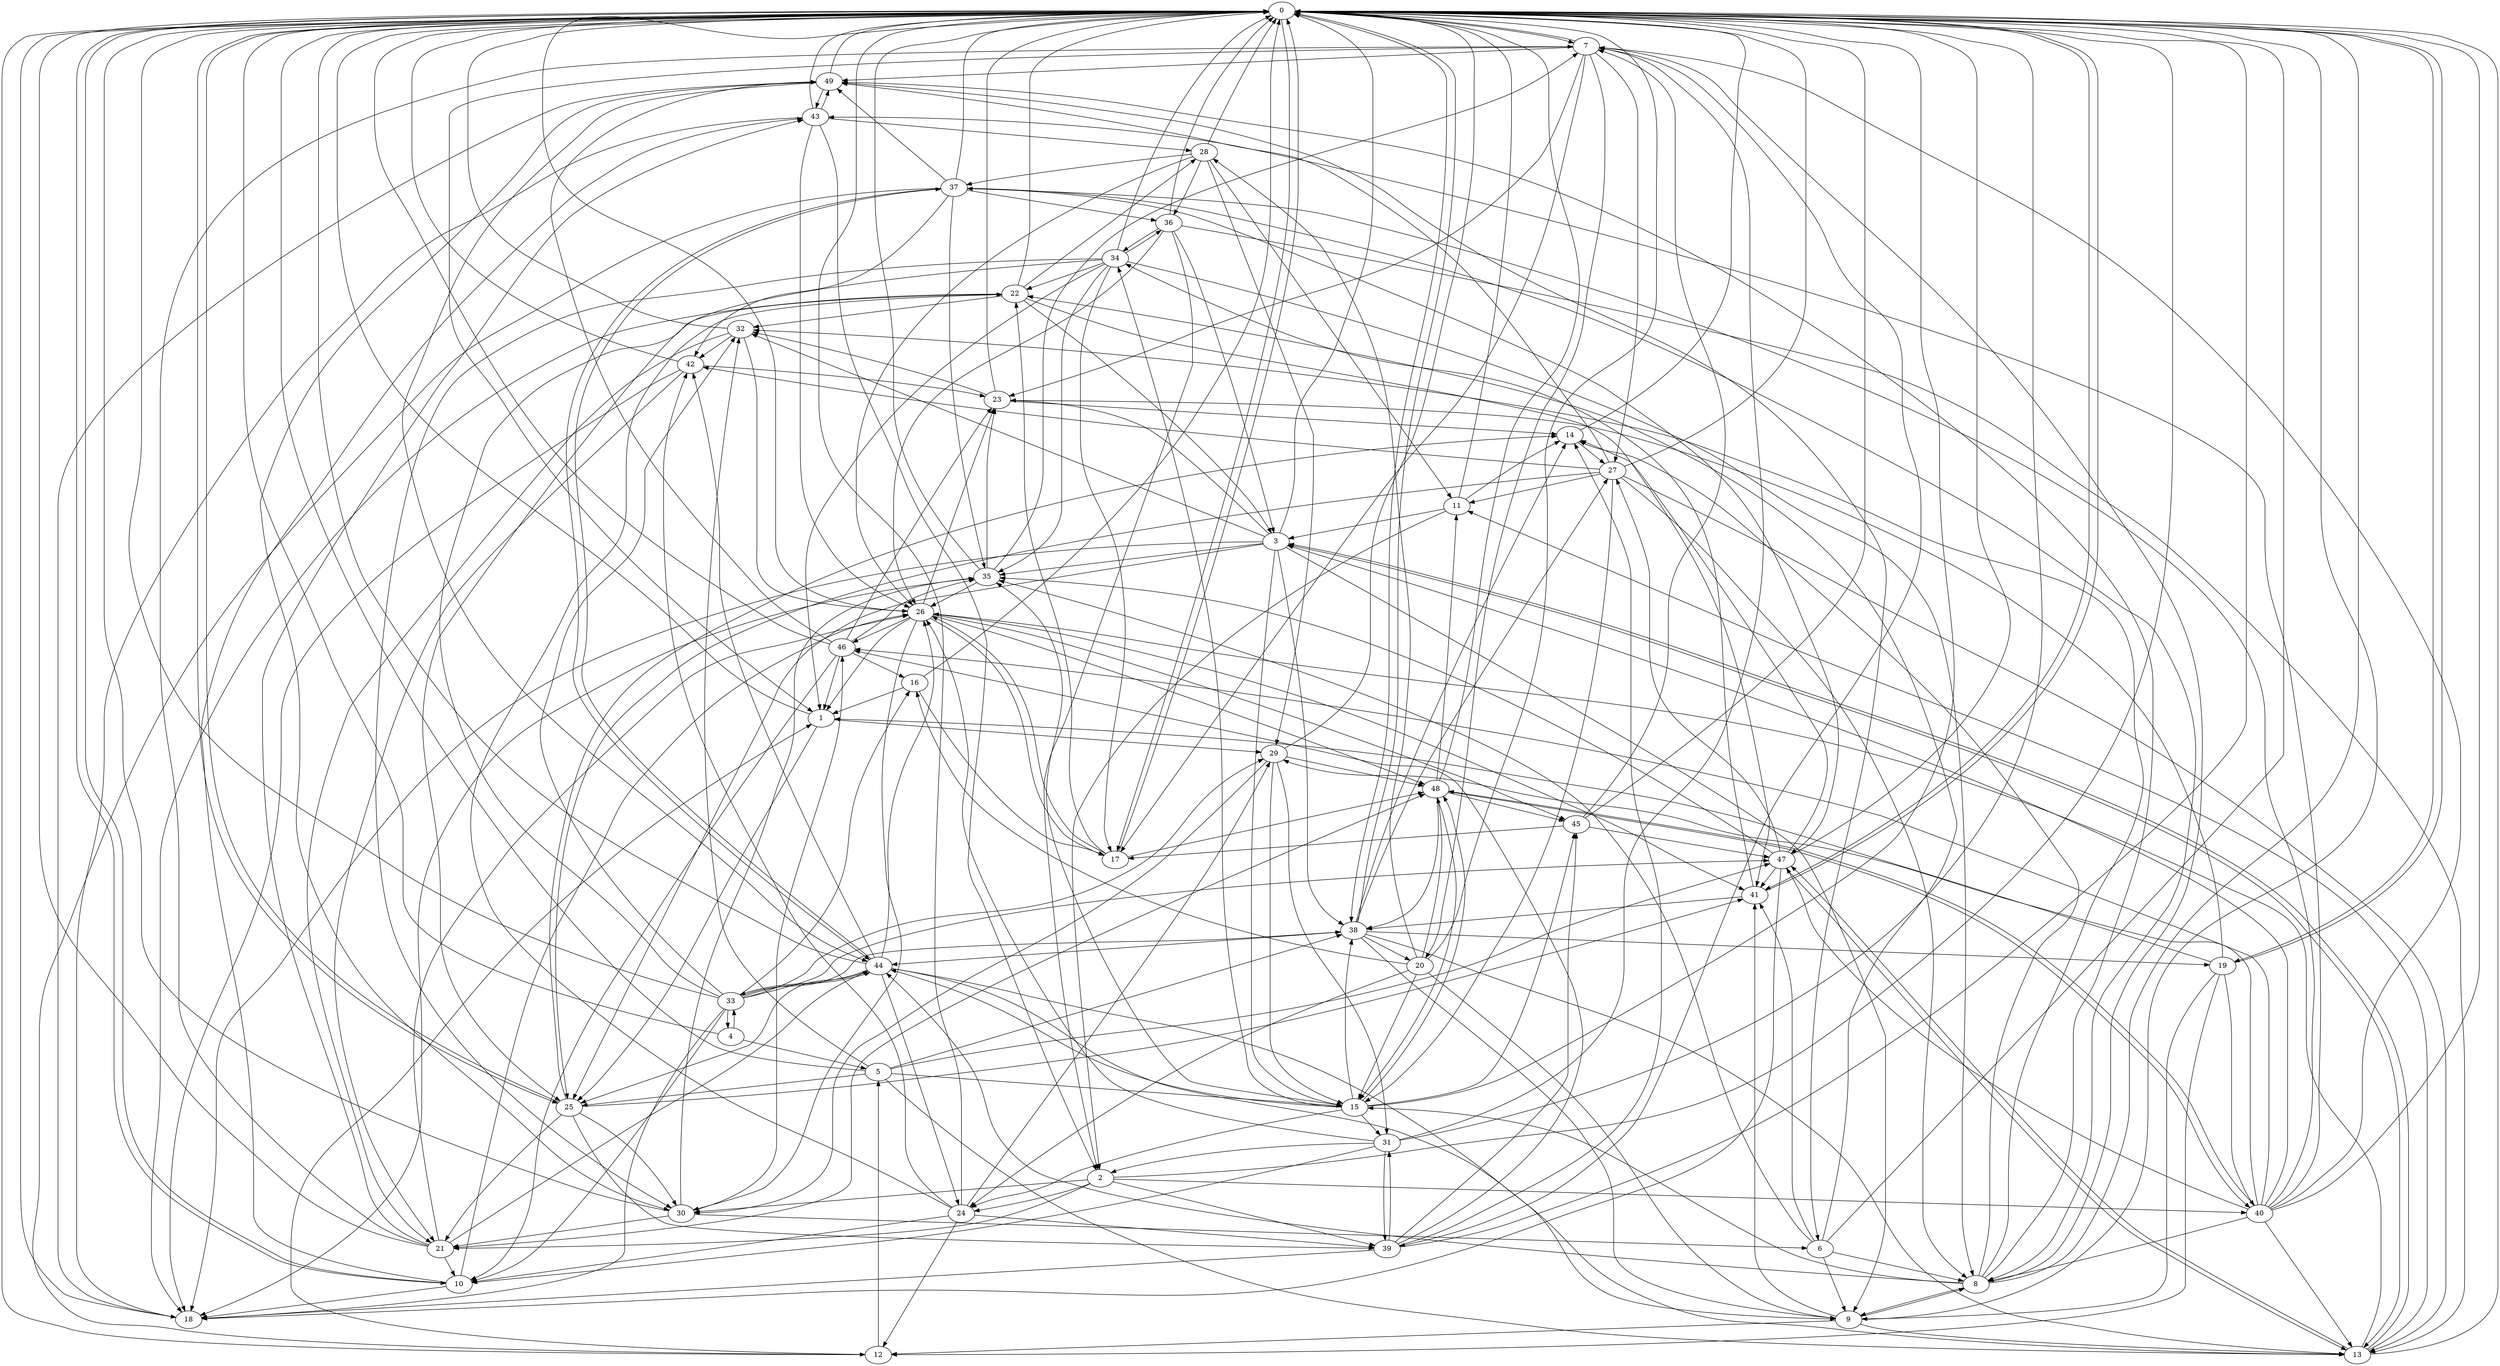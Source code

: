 strict digraph "" {
	0	 [component_delay=3];
	7	 [component_delay=3];
	0 -> 7	 [wire_delay=1];
	10	 [component_delay=3];
	0 -> 10	 [wire_delay=1];
	17	 [component_delay=3];
	0 -> 17	 [wire_delay=1];
	19	 [component_delay=3];
	0 -> 19	 [wire_delay=1];
	25	 [component_delay=3];
	0 -> 25	 [wire_delay=1];
	38	 [component_delay=3];
	0 -> 38	 [wire_delay=1];
	41	 [component_delay=3];
	0 -> 41	 [wire_delay=1];
	1	 [component_delay=3];
	1 -> 0	 [wire_delay=1];
	1 -> 25	 [wire_delay=1];
	29	 [component_delay=3];
	1 -> 29	 [wire_delay=1];
	2	 [component_delay=3];
	2 -> 0	 [wire_delay=1];
	21	 [component_delay=3];
	2 -> 21	 [wire_delay=1];
	24	 [component_delay=3];
	2 -> 24	 [wire_delay=1];
	30	 [component_delay=3];
	2 -> 30	 [wire_delay=1];
	39	 [component_delay=3];
	2 -> 39	 [wire_delay=1];
	40	 [component_delay=3];
	2 -> 40	 [wire_delay=1];
	3	 [component_delay=3];
	3 -> 0	 [wire_delay=1];
	9	 [component_delay=3];
	3 -> 9	 [wire_delay=1];
	13	 [component_delay=3];
	3 -> 13	 [wire_delay=1];
	15	 [component_delay=3];
	3 -> 15	 [wire_delay=1];
	18	 [component_delay=3];
	3 -> 18	 [wire_delay=1];
	23	 [component_delay=3];
	3 -> 23	 [wire_delay=1];
	3 -> 25	 [wire_delay=1];
	32	 [component_delay=3];
	3 -> 32	 [wire_delay=1];
	35	 [component_delay=3];
	3 -> 35	 [wire_delay=1];
	3 -> 38	 [wire_delay=1];
	4	 [component_delay=3];
	4 -> 0	 [wire_delay=1];
	5	 [component_delay=3];
	4 -> 5	 [wire_delay=1];
	33	 [component_delay=3];
	4 -> 33	 [wire_delay=1];
	5 -> 0	 [wire_delay=1];
	5 -> 13	 [wire_delay=1];
	5 -> 15	 [wire_delay=1];
	5 -> 25	 [wire_delay=1];
	5 -> 32	 [wire_delay=1];
	5 -> 38	 [wire_delay=1];
	47	 [component_delay=3];
	5 -> 47	 [wire_delay=1];
	6	 [component_delay=3];
	6 -> 0	 [wire_delay=1];
	8	 [component_delay=3];
	6 -> 8	 [wire_delay=1];
	6 -> 9	 [wire_delay=1];
	22	 [component_delay=3];
	6 -> 22	 [wire_delay=1];
	6 -> 35	 [wire_delay=1];
	6 -> 41	 [wire_delay=1];
	7 -> 0	 [wire_delay=1];
	7 -> 1	 [wire_delay=1];
	7 -> 17	 [wire_delay=1];
	20	 [component_delay=3];
	7 -> 20	 [wire_delay=1];
	7 -> 23	 [wire_delay=1];
	27	 [component_delay=3];
	7 -> 27	 [wire_delay=1];
	7 -> 39	 [wire_delay=1];
	49	 [component_delay=3];
	7 -> 49	 [wire_delay=1];
	8 -> 0	 [wire_delay=1];
	8 -> 7	 [wire_delay=1];
	8 -> 9	 [wire_delay=1];
	14	 [component_delay=3];
	8 -> 14	 [wire_delay=1];
	8 -> 15	 [wire_delay=1];
	8 -> 32	 [wire_delay=1];
	44	 [component_delay=3];
	8 -> 44	 [wire_delay=1];
	8 -> 49	 [wire_delay=1];
	9 -> 0	 [wire_delay=1];
	9 -> 8	 [wire_delay=1];
	12	 [component_delay=3];
	9 -> 12	 [wire_delay=1];
	9 -> 13	 [wire_delay=1];
	9 -> 41	 [wire_delay=1];
	10 -> 0	 [wire_delay=1];
	10 -> 18	 [wire_delay=1];
	26	 [component_delay=3];
	10 -> 26	 [wire_delay=1];
	43	 [component_delay=3];
	10 -> 43	 [wire_delay=1];
	11	 [component_delay=3];
	11 -> 0	 [wire_delay=1];
	11 -> 2	 [wire_delay=1];
	11 -> 3	 [wire_delay=1];
	11 -> 14	 [wire_delay=1];
	12 -> 0	 [wire_delay=1];
	12 -> 1	 [wire_delay=1];
	12 -> 5	 [wire_delay=1];
	13 -> 0	 [wire_delay=1];
	13 -> 3	 [wire_delay=1];
	13 -> 11	 [wire_delay=1];
	13 -> 26	 [wire_delay=1];
	13 -> 47	 [wire_delay=1];
	14 -> 0	 [wire_delay=1];
	14 -> 27	 [wire_delay=1];
	15 -> 0	 [wire_delay=1];
	15 -> 24	 [wire_delay=1];
	31	 [component_delay=3];
	15 -> 31	 [wire_delay=1];
	34	 [component_delay=3];
	15 -> 34	 [wire_delay=1];
	15 -> 35	 [wire_delay=1];
	15 -> 38	 [wire_delay=1];
	15 -> 44	 [wire_delay=1];
	45	 [component_delay=3];
	15 -> 45	 [wire_delay=1];
	48	 [component_delay=3];
	15 -> 48	 [wire_delay=1];
	16	 [component_delay=3];
	16 -> 0	 [wire_delay=1];
	16 -> 1	 [wire_delay=1];
	16 -> 17	 [wire_delay=1];
	17 -> 0	 [wire_delay=1];
	17 -> 22	 [wire_delay=1];
	17 -> 26	 [wire_delay=1];
	17 -> 48	 [wire_delay=1];
	18 -> 0	 [wire_delay=1];
	18 -> 49	 [wire_delay=1];
	19 -> 0	 [wire_delay=1];
	19 -> 1	 [wire_delay=1];
	19 -> 9	 [wire_delay=1];
	19 -> 12	 [wire_delay=1];
	19 -> 23	 [wire_delay=1];
	19 -> 40	 [wire_delay=1];
	20 -> 0	 [wire_delay=1];
	20 -> 9	 [wire_delay=1];
	20 -> 15	 [wire_delay=1];
	20 -> 16	 [wire_delay=1];
	20 -> 24	 [wire_delay=1];
	28	 [component_delay=3];
	20 -> 28	 [wire_delay=1];
	20 -> 48	 [wire_delay=1];
	21 -> 0	 [wire_delay=1];
	21 -> 7	 [wire_delay=1];
	21 -> 10	 [wire_delay=1];
	21 -> 26	 [wire_delay=1];
	21 -> 43	 [wire_delay=1];
	21 -> 44	 [wire_delay=1];
	21 -> 48	 [wire_delay=1];
	22 -> 0	 [wire_delay=1];
	22 -> 3	 [wire_delay=1];
	22 -> 18	 [wire_delay=1];
	22 -> 28	 [wire_delay=1];
	22 -> 32	 [wire_delay=1];
	22 -> 41	 [wire_delay=1];
	23 -> 0	 [wire_delay=1];
	23 -> 14	 [wire_delay=1];
	23 -> 32	 [wire_delay=1];
	24 -> 0	 [wire_delay=1];
	24 -> 10	 [wire_delay=1];
	24 -> 12	 [wire_delay=1];
	24 -> 22	 [wire_delay=1];
	24 -> 29	 [wire_delay=1];
	24 -> 39	 [wire_delay=1];
	42	 [component_delay=3];
	24 -> 42	 [wire_delay=1];
	25 -> 0	 [wire_delay=1];
	25 -> 14	 [wire_delay=1];
	25 -> 21	 [wire_delay=1];
	25 -> 30	 [wire_delay=1];
	25 -> 39	 [wire_delay=1];
	25 -> 41	 [wire_delay=1];
	26 -> 0	 [wire_delay=1];
	26 -> 1	 [wire_delay=1];
	26 -> 17	 [wire_delay=1];
	26 -> 23	 [wire_delay=1];
	26 -> 30	 [wire_delay=1];
	26 -> 41	 [wire_delay=1];
	26 -> 45	 [wire_delay=1];
	46	 [component_delay=3];
	26 -> 46	 [wire_delay=1];
	26 -> 48	 [wire_delay=1];
	27 -> 0	 [wire_delay=1];
	27 -> 8	 [wire_delay=1];
	27 -> 11	 [wire_delay=1];
	27 -> 13	 [wire_delay=1];
	27 -> 15	 [wire_delay=1];
	27 -> 25	 [wire_delay=1];
	27 -> 42	 [wire_delay=1];
	27 -> 49	 [wire_delay=1];
	28 -> 0	 [wire_delay=1];
	28 -> 11	 [wire_delay=1];
	28 -> 26	 [wire_delay=1];
	28 -> 29	 [wire_delay=1];
	36	 [component_delay=3];
	28 -> 36	 [wire_delay=1];
	37	 [component_delay=3];
	28 -> 37	 [wire_delay=1];
	29 -> 0	 [wire_delay=1];
	29 -> 15	 [wire_delay=1];
	29 -> 30	 [wire_delay=1];
	29 -> 31	 [wire_delay=1];
	29 -> 48	 [wire_delay=1];
	30 -> 0	 [wire_delay=1];
	30 -> 6	 [wire_delay=1];
	30 -> 21	 [wire_delay=1];
	30 -> 35	 [wire_delay=1];
	30 -> 46	 [wire_delay=1];
	31 -> 0	 [wire_delay=1];
	31 -> 2	 [wire_delay=1];
	31 -> 7	 [wire_delay=1];
	31 -> 10	 [wire_delay=1];
	31 -> 26	 [wire_delay=1];
	31 -> 39	 [wire_delay=1];
	32 -> 0	 [wire_delay=1];
	32 -> 21	 [wire_delay=1];
	32 -> 26	 [wire_delay=1];
	32 -> 42	 [wire_delay=1];
	33 -> 0	 [wire_delay=1];
	33 -> 4	 [wire_delay=1];
	33 -> 10	 [wire_delay=1];
	33 -> 16	 [wire_delay=1];
	33 -> 18	 [wire_delay=1];
	33 -> 22	 [wire_delay=1];
	33 -> 29	 [wire_delay=1];
	33 -> 32	 [wire_delay=1];
	33 -> 38	 [wire_delay=1];
	33 -> 44	 [wire_delay=1];
	33 -> 47	 [wire_delay=1];
	34 -> 0	 [wire_delay=1];
	34 -> 1	 [wire_delay=1];
	34 -> 8	 [wire_delay=1];
	34 -> 17	 [wire_delay=1];
	34 -> 22	 [wire_delay=1];
	34 -> 25	 [wire_delay=1];
	34 -> 30	 [wire_delay=1];
	34 -> 35	 [wire_delay=1];
	34 -> 36	 [wire_delay=1];
	35 -> 0	 [wire_delay=1];
	35 -> 7	 [wire_delay=1];
	35 -> 18	 [wire_delay=1];
	35 -> 23	 [wire_delay=1];
	35 -> 26	 [wire_delay=1];
	36 -> 0	 [wire_delay=1];
	36 -> 2	 [wire_delay=1];
	36 -> 3	 [wire_delay=1];
	36 -> 13	 [wire_delay=1];
	36 -> 26	 [wire_delay=1];
	36 -> 34	 [wire_delay=1];
	37 -> 0	 [wire_delay=1];
	37 -> 8	 [wire_delay=1];
	37 -> 12	 [wire_delay=1];
	37 -> 35	 [wire_delay=1];
	37 -> 36	 [wire_delay=1];
	37 -> 42	 [wire_delay=1];
	37 -> 44	 [wire_delay=1];
	37 -> 47	 [wire_delay=1];
	37 -> 49	 [wire_delay=1];
	38 -> 0	 [wire_delay=1];
	38 -> 9	 [wire_delay=1];
	38 -> 13	 [wire_delay=1];
	38 -> 14	 [wire_delay=1];
	38 -> 19	 [wire_delay=1];
	38 -> 20	 [wire_delay=1];
	38 -> 27	 [wire_delay=1];
	38 -> 44	 [wire_delay=1];
	39 -> 0	 [wire_delay=1];
	39 -> 14	 [wire_delay=1];
	39 -> 18	 [wire_delay=1];
	39 -> 31	 [wire_delay=1];
	39 -> 45	 [wire_delay=1];
	39 -> 46	 [wire_delay=1];
	40 -> 0	 [wire_delay=1];
	40 -> 3	 [wire_delay=1];
	40 -> 7	 [wire_delay=1];
	40 -> 8	 [wire_delay=1];
	40 -> 13	 [wire_delay=1];
	40 -> 29	 [wire_delay=1];
	40 -> 37	 [wire_delay=1];
	40 -> 43	 [wire_delay=1];
	40 -> 46	 [wire_delay=1];
	40 -> 47	 [wire_delay=1];
	40 -> 48	 [wire_delay=1];
	41 -> 0	 [wire_delay=1];
	41 -> 34	 [wire_delay=1];
	41 -> 38	 [wire_delay=1];
	42 -> 0	 [wire_delay=1];
	42 -> 18	 [wire_delay=1];
	42 -> 21	 [wire_delay=1];
	42 -> 23	 [wire_delay=1];
	43 -> 0	 [wire_delay=1];
	43 -> 2	 [wire_delay=1];
	43 -> 18	 [wire_delay=1];
	43 -> 26	 [wire_delay=1];
	43 -> 28	 [wire_delay=1];
	43 -> 49	 [wire_delay=1];
	44 -> 0	 [wire_delay=1];
	44 -> 9	 [wire_delay=1];
	44 -> 13	 [wire_delay=1];
	44 -> 24	 [wire_delay=1];
	44 -> 25	 [wire_delay=1];
	44 -> 26	 [wire_delay=1];
	44 -> 33	 [wire_delay=1];
	44 -> 37	 [wire_delay=1];
	44 -> 42	 [wire_delay=1];
	45 -> 0	 [wire_delay=1];
	45 -> 7	 [wire_delay=1];
	45 -> 17	 [wire_delay=1];
	45 -> 47	 [wire_delay=1];
	46 -> 0	 [wire_delay=1];
	46 -> 1	 [wire_delay=1];
	46 -> 10	 [wire_delay=1];
	46 -> 16	 [wire_delay=1];
	46 -> 23	 [wire_delay=1];
	46 -> 35	 [wire_delay=1];
	46 -> 49	 [wire_delay=1];
	47 -> 0	 [wire_delay=1];
	47 -> 13	 [wire_delay=1];
	47 -> 14	 [wire_delay=1];
	47 -> 18	 [wire_delay=1];
	47 -> 27	 [wire_delay=1];
	47 -> 35	 [wire_delay=1];
	47 -> 41	 [wire_delay=1];
	48 -> 0	 [wire_delay=1];
	48 -> 11	 [wire_delay=1];
	48 -> 15	 [wire_delay=1];
	48 -> 38	 [wire_delay=1];
	48 -> 40	 [wire_delay=1];
	48 -> 45	 [wire_delay=1];
	49 -> 0	 [wire_delay=1];
	49 -> 6	 [wire_delay=1];
	49 -> 30	 [wire_delay=1];
	49 -> 43	 [wire_delay=1];
	49 -> 44	 [wire_delay=1];
}
